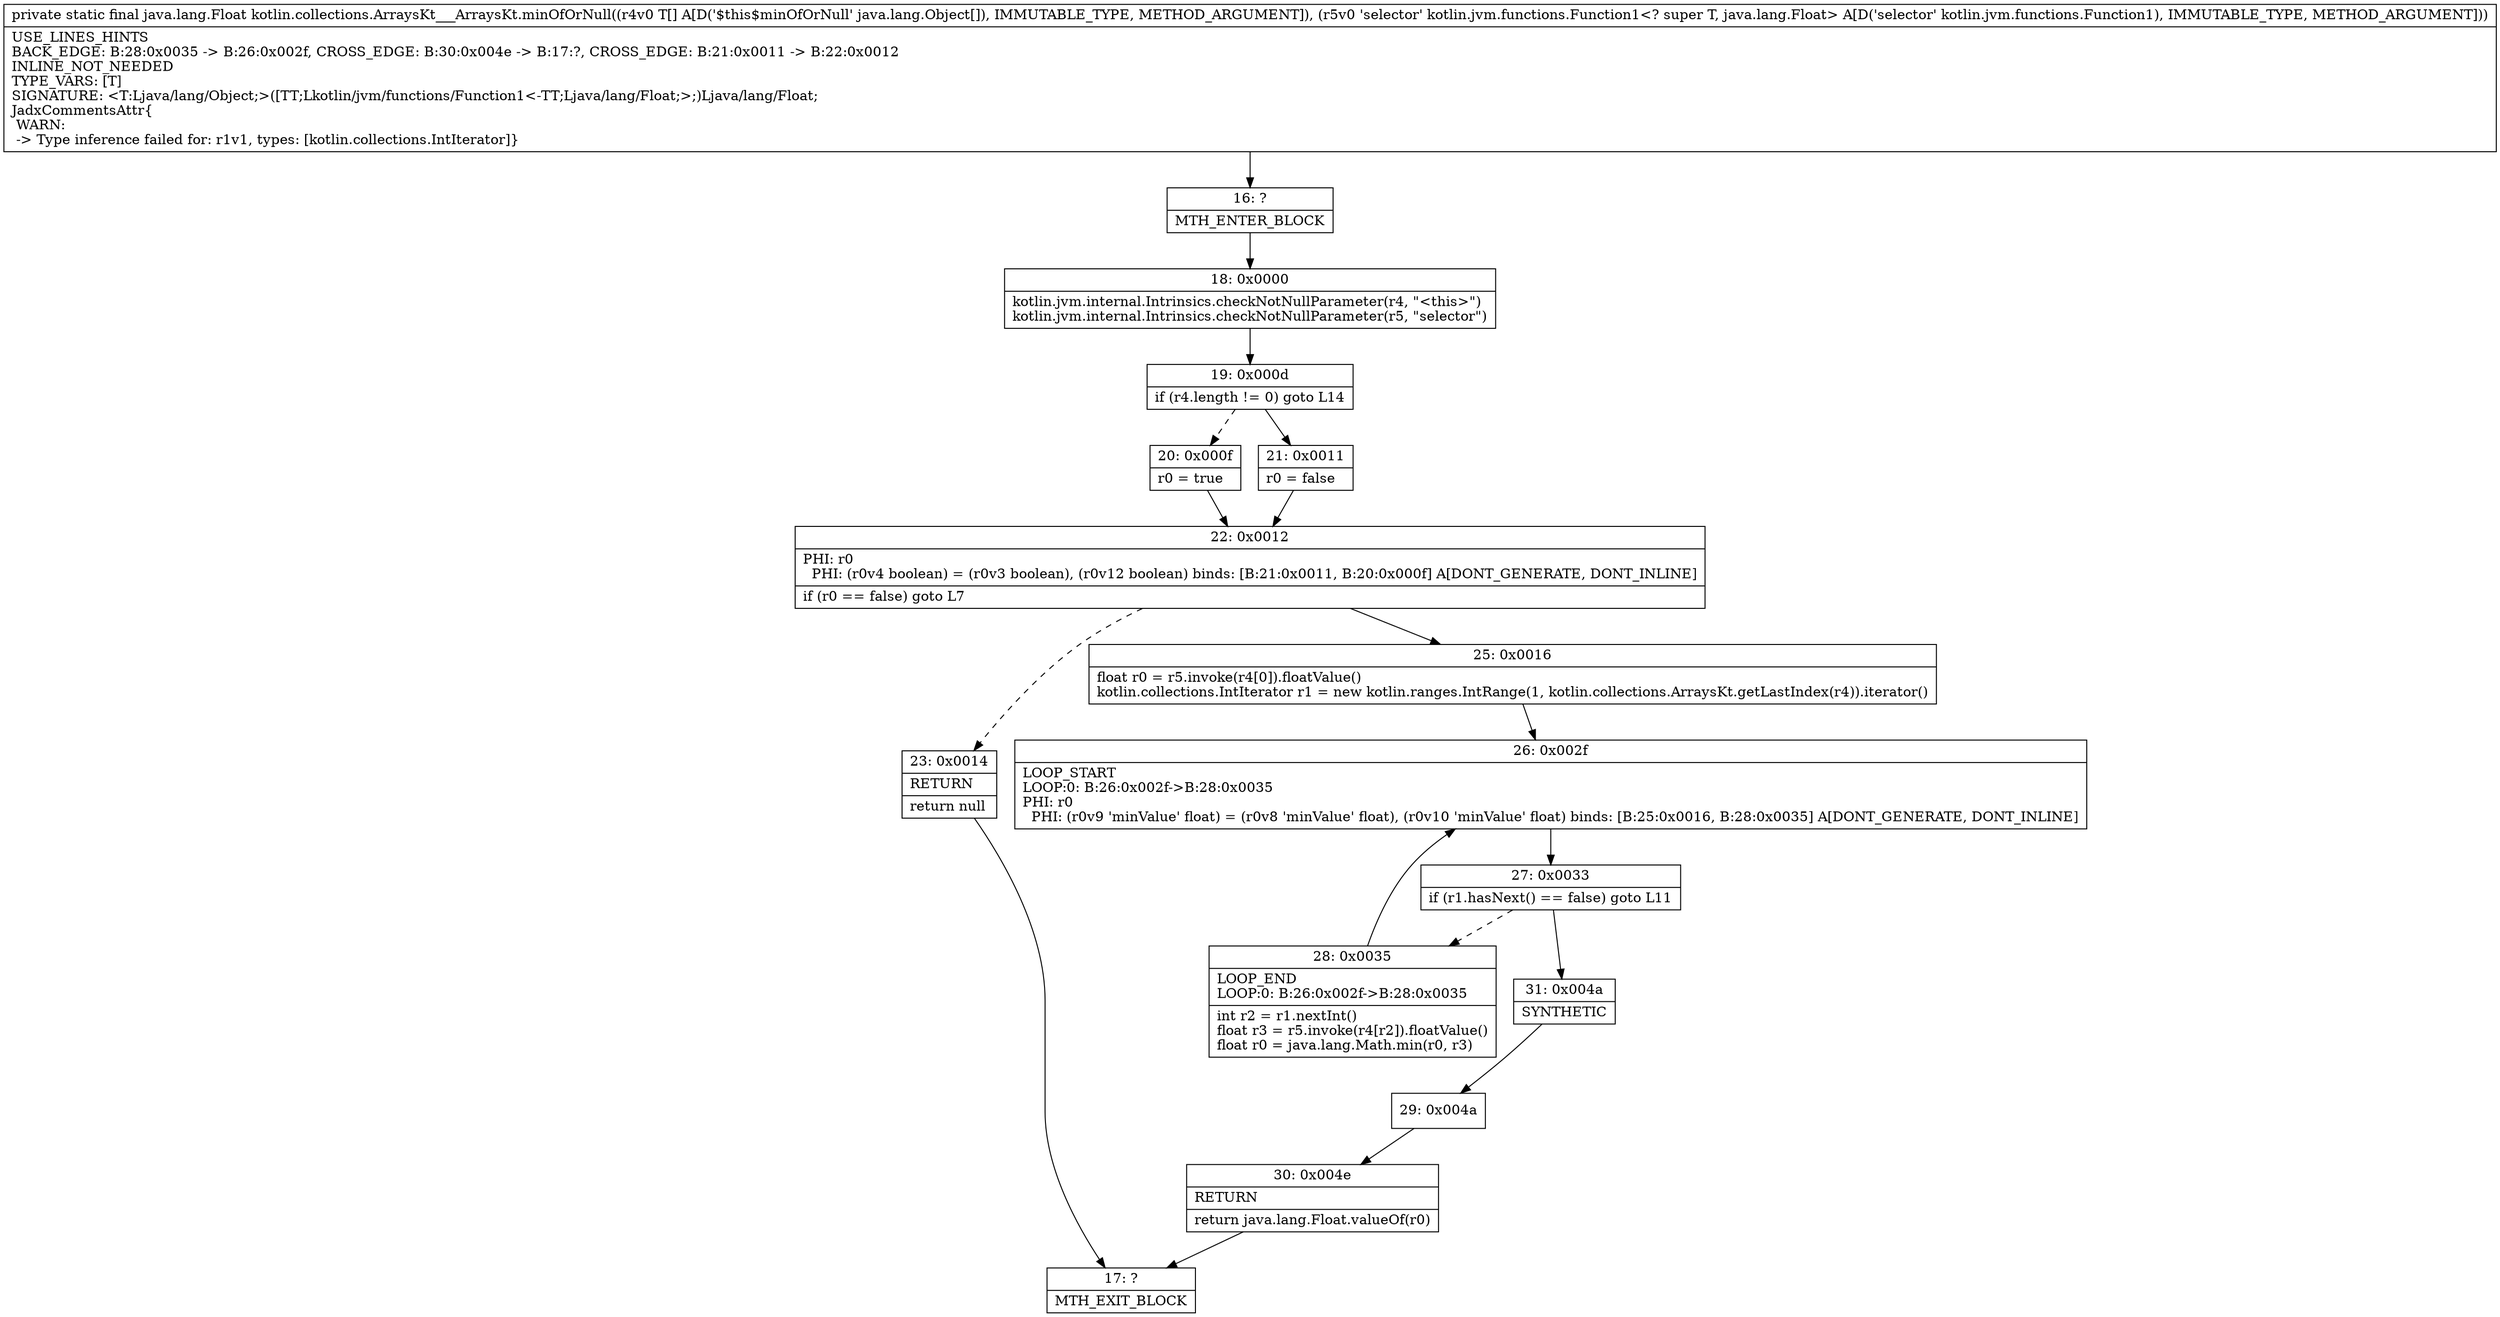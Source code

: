 digraph "CFG forkotlin.collections.ArraysKt___ArraysKt.minOfOrNull([Ljava\/lang\/Object;Lkotlin\/jvm\/functions\/Function1;)Ljava\/lang\/Float;" {
Node_16 [shape=record,label="{16\:\ ?|MTH_ENTER_BLOCK\l}"];
Node_18 [shape=record,label="{18\:\ 0x0000|kotlin.jvm.internal.Intrinsics.checkNotNullParameter(r4, \"\<this\>\")\lkotlin.jvm.internal.Intrinsics.checkNotNullParameter(r5, \"selector\")\l}"];
Node_19 [shape=record,label="{19\:\ 0x000d|if (r4.length != 0) goto L14\l}"];
Node_20 [shape=record,label="{20\:\ 0x000f|r0 = true\l}"];
Node_22 [shape=record,label="{22\:\ 0x0012|PHI: r0 \l  PHI: (r0v4 boolean) = (r0v3 boolean), (r0v12 boolean) binds: [B:21:0x0011, B:20:0x000f] A[DONT_GENERATE, DONT_INLINE]\l|if (r0 == false) goto L7\l}"];
Node_23 [shape=record,label="{23\:\ 0x0014|RETURN\l|return null\l}"];
Node_17 [shape=record,label="{17\:\ ?|MTH_EXIT_BLOCK\l}"];
Node_25 [shape=record,label="{25\:\ 0x0016|float r0 = r5.invoke(r4[0]).floatValue()\lkotlin.collections.IntIterator r1 = new kotlin.ranges.IntRange(1, kotlin.collections.ArraysKt.getLastIndex(r4)).iterator()\l}"];
Node_26 [shape=record,label="{26\:\ 0x002f|LOOP_START\lLOOP:0: B:26:0x002f\-\>B:28:0x0035\lPHI: r0 \l  PHI: (r0v9 'minValue' float) = (r0v8 'minValue' float), (r0v10 'minValue' float) binds: [B:25:0x0016, B:28:0x0035] A[DONT_GENERATE, DONT_INLINE]\l}"];
Node_27 [shape=record,label="{27\:\ 0x0033|if (r1.hasNext() == false) goto L11\l}"];
Node_28 [shape=record,label="{28\:\ 0x0035|LOOP_END\lLOOP:0: B:26:0x002f\-\>B:28:0x0035\l|int r2 = r1.nextInt()\lfloat r3 = r5.invoke(r4[r2]).floatValue()\lfloat r0 = java.lang.Math.min(r0, r3)\l}"];
Node_31 [shape=record,label="{31\:\ 0x004a|SYNTHETIC\l}"];
Node_29 [shape=record,label="{29\:\ 0x004a}"];
Node_30 [shape=record,label="{30\:\ 0x004e|RETURN\l|return java.lang.Float.valueOf(r0)\l}"];
Node_21 [shape=record,label="{21\:\ 0x0011|r0 = false\l}"];
MethodNode[shape=record,label="{private static final java.lang.Float kotlin.collections.ArraysKt___ArraysKt.minOfOrNull((r4v0 T[] A[D('$this$minOfOrNull' java.lang.Object[]), IMMUTABLE_TYPE, METHOD_ARGUMENT]), (r5v0 'selector' kotlin.jvm.functions.Function1\<? super T, java.lang.Float\> A[D('selector' kotlin.jvm.functions.Function1), IMMUTABLE_TYPE, METHOD_ARGUMENT]))  | USE_LINES_HINTS\lBACK_EDGE: B:28:0x0035 \-\> B:26:0x002f, CROSS_EDGE: B:30:0x004e \-\> B:17:?, CROSS_EDGE: B:21:0x0011 \-\> B:22:0x0012\lINLINE_NOT_NEEDED\lTYPE_VARS: [T]\lSIGNATURE: \<T:Ljava\/lang\/Object;\>([TT;Lkotlin\/jvm\/functions\/Function1\<\-TT;Ljava\/lang\/Float;\>;)Ljava\/lang\/Float;\lJadxCommentsAttr\{\l WARN: \l \-\> Type inference failed for: r1v1, types: [kotlin.collections.IntIterator]\}\l}"];
MethodNode -> Node_16;Node_16 -> Node_18;
Node_18 -> Node_19;
Node_19 -> Node_20[style=dashed];
Node_19 -> Node_21;
Node_20 -> Node_22;
Node_22 -> Node_23[style=dashed];
Node_22 -> Node_25;
Node_23 -> Node_17;
Node_25 -> Node_26;
Node_26 -> Node_27;
Node_27 -> Node_28[style=dashed];
Node_27 -> Node_31;
Node_28 -> Node_26;
Node_31 -> Node_29;
Node_29 -> Node_30;
Node_30 -> Node_17;
Node_21 -> Node_22;
}

